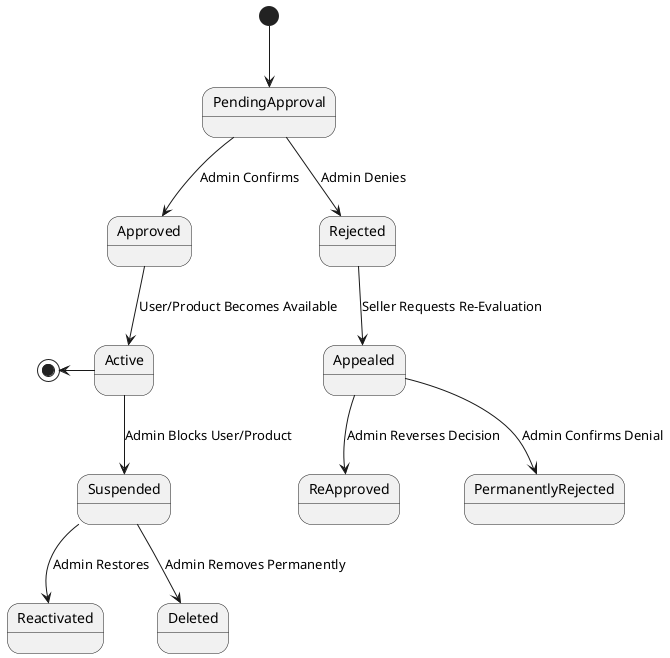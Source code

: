 @startuml
[*] --> PendingApproval
PendingApproval --> Approved : Admin Confirms
PendingApproval --> Rejected : Admin Denies
Approved --> Active : User/Product Becomes Available
Rejected --> Appealed : Seller Requests Re-Evaluation
Appealed --> ReApproved : Admin Reverses Decision
Appealed --> PermanentlyRejected : Admin Confirms Denial
Active --> Suspended : Admin Blocks User/Product
Suspended --> Reactivated : Admin Restores
Suspended --> Deleted : Admin Removes Permanently
[*] <-- Active
@enduml
